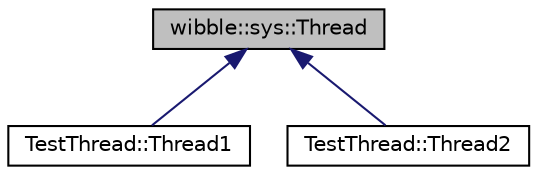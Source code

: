 digraph G
{
  edge [fontname="Helvetica",fontsize="10",labelfontname="Helvetica",labelfontsize="10"];
  node [fontname="Helvetica",fontsize="10",shape=record];
  Node1 [label="wibble::sys::Thread",height=0.2,width=0.4,color="black", fillcolor="grey75", style="filled" fontcolor="black"];
  Node1 -> Node2 [dir="back",color="midnightblue",fontsize="10",style="solid",fontname="Helvetica"];
  Node2 [label="TestThread::Thread1",height=0.2,width=0.4,color="black", fillcolor="white", style="filled",URL="$classTestThread_1_1Thread1.html"];
  Node1 -> Node3 [dir="back",color="midnightblue",fontsize="10",style="solid",fontname="Helvetica"];
  Node3 [label="TestThread::Thread2",height=0.2,width=0.4,color="black", fillcolor="white", style="filled",URL="$classTestThread_1_1Thread2.html"];
}

